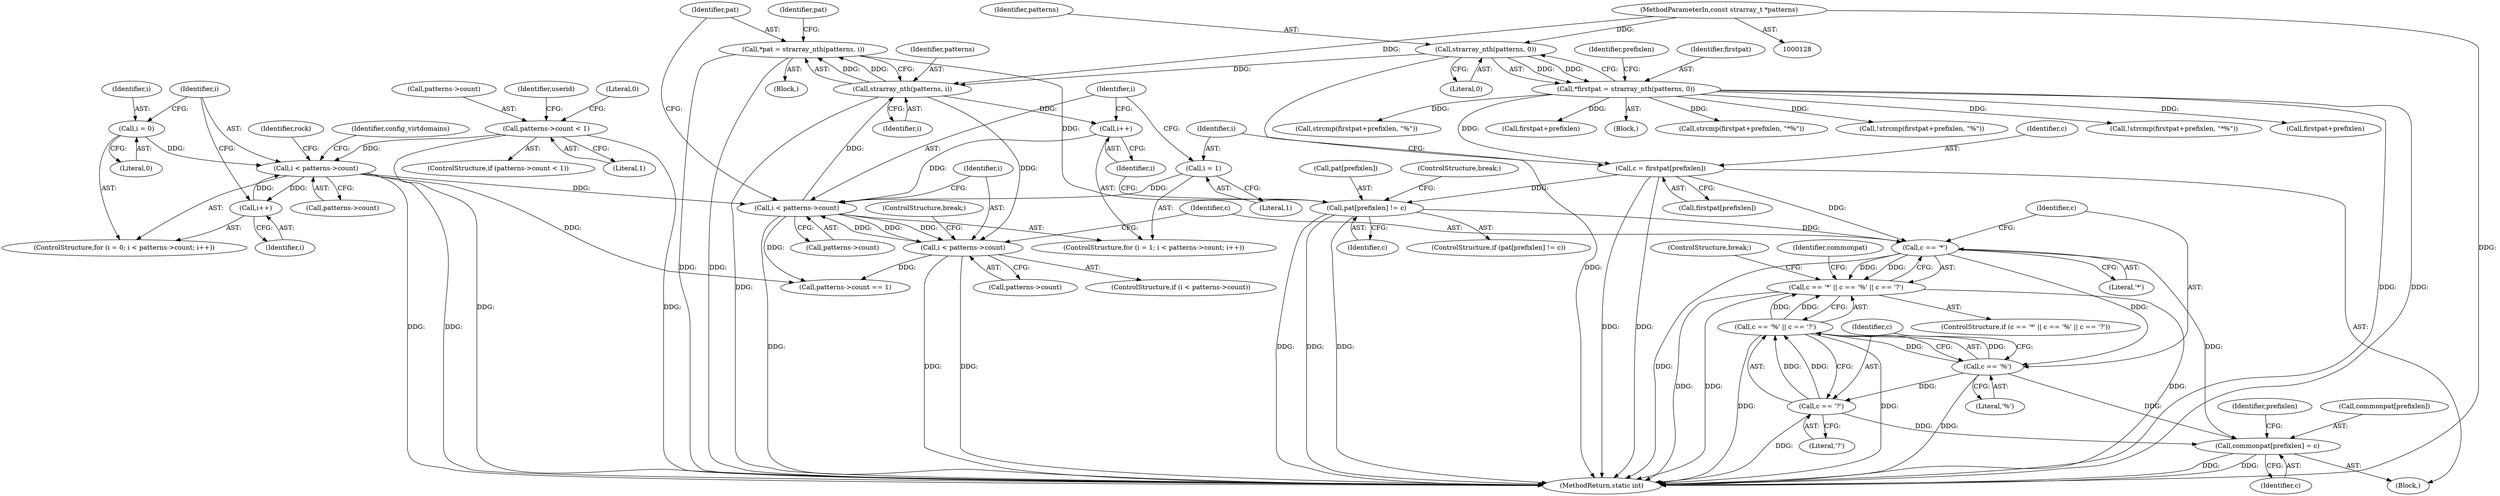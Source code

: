 digraph "0_cyrus-imapd_6bd33275368edfa71ae117de895488584678ac79@array" {
"1000372" [label="(Call,pat[prefixlen] != c)"];
"1000366" [label="(Call,*pat = strarray_nth(patterns, i))"];
"1000368" [label="(Call,strarray_nth(patterns, i))"];
"1000325" [label="(Call,strarray_nth(patterns, 0))"];
"1000130" [label="(MethodParameterIn,const strarray_t *patterns)"];
"1000357" [label="(Call,i < patterns->count)"];
"1000354" [label="(Call,i = 1)"];
"1000362" [label="(Call,i++)"];
"1000193" [label="(Call,i < patterns->count)"];
"1000190" [label="(Call,i = 0)"];
"1000198" [label="(Call,i++)"];
"1000177" [label="(Call,patterns->count < 1)"];
"1000379" [label="(Call,i < patterns->count)"];
"1000348" [label="(Call,c = firstpat[prefixlen])"];
"1000323" [label="(Call,*firstpat = strarray_nth(patterns, 0))"];
"1000387" [label="(Call,c == '*')"];
"1000386" [label="(Call,c == '*' || c == '%' || c == '?')"];
"1000391" [label="(Call,c == '%')"];
"1000390" [label="(Call,c == '%' || c == '?')"];
"1000394" [label="(Call,c == '?')"];
"1000398" [label="(Call,commonpat[prefixlen] = c)"];
"1000204" [label="(Identifier,rock)"];
"1000372" [label="(Call,pat[prefixlen] != c)"];
"1000389" [label="(Literal,'*')"];
"1000176" [label="(ControlStructure,if (patterns->count < 1))"];
"1000362" [label="(Call,i++)"];
"1000193" [label="(Call,i < patterns->count)"];
"1000430" [label="(Call,firstpat+prefixlen)"];
"1000394" [label="(Call,c == '?')"];
"1000198" [label="(Call,i++)"];
"1000387" [label="(Call,c == '*')"];
"1000324" [label="(Identifier,firstpat)"];
"1000323" [label="(Call,*firstpat = strarray_nth(patterns, 0))"];
"1000349" [label="(Identifier,c)"];
"1000330" [label="(Identifier,prefixlen)"];
"1000327" [label="(Literal,0)"];
"1000400" [label="(Identifier,commonpat)"];
"1000353" [label="(ControlStructure,for (i = 1; i < patterns->count; i++))"];
"1000370" [label="(Identifier,i)"];
"1000364" [label="(Block,)"];
"1000373" [label="(Call,pat[prefixlen])"];
"1000189" [label="(ControlStructure,for (i = 0; i < patterns->count; i++))"];
"1000380" [label="(Identifier,i)"];
"1000177" [label="(Call,patterns->count < 1)"];
"1000192" [label="(Literal,0)"];
"1000355" [label="(Identifier,i)"];
"1000195" [label="(Call,patterns->count)"];
"1000374" [label="(Identifier,pat)"];
"1000194" [label="(Identifier,i)"];
"1000178" [label="(Call,patterns->count)"];
"1000392" [label="(Identifier,c)"];
"1000393" [label="(Literal,'%')"];
"1000396" [label="(Literal,'?')"];
"1000356" [label="(Literal,1)"];
"1000388" [label="(Identifier,c)"];
"1000358" [label="(Identifier,i)"];
"1000395" [label="(Identifier,c)"];
"1000367" [label="(Identifier,pat)"];
"1000402" [label="(Identifier,c)"];
"1000190" [label="(Call,i = 0)"];
"1000336" [label="(Identifier,prefixlen)"];
"1000371" [label="(ControlStructure,if (pat[prefixlen] != c))"];
"1000417" [label="(Call,strcmp(firstpat+prefixlen, \"%\"))"];
"1000418" [label="(Call,firstpat+prefixlen)"];
"1000377" [label="(ControlStructure,break;)"];
"1000391" [label="(Call,c == '%')"];
"1000131" [label="(Block,)"];
"1000390" [label="(Call,c == '%' || c == '?')"];
"1000191" [label="(Identifier,i)"];
"1000350" [label="(Call,firstpat[prefixlen])"];
"1000429" [label="(Call,strcmp(firstpat+prefixlen, \"*%\"))"];
"1000337" [label="(Block,)"];
"1000363" [label="(Identifier,i)"];
"1000359" [label="(Call,patterns->count)"];
"1000379" [label="(Call,i < patterns->count)"];
"1000378" [label="(ControlStructure,if (i < patterns->count))"];
"1000397" [label="(ControlStructure,break;)"];
"1000187" [label="(Identifier,userid)"];
"1000384" [label="(ControlStructure,break;)"];
"1000416" [label="(Call,!strcmp(firstpat+prefixlen, \"%\"))"];
"1000183" [label="(Literal,0)"];
"1000398" [label="(Call,commonpat[prefixlen] = c)"];
"1000199" [label="(Identifier,i)"];
"1000772" [label="(MethodReturn,static int)"];
"1000376" [label="(Identifier,c)"];
"1000354" [label="(Call,i = 1)"];
"1000368" [label="(Call,strarray_nth(patterns, i))"];
"1000326" [label="(Identifier,patterns)"];
"1000357" [label="(Call,i < patterns->count)"];
"1000209" [label="(Identifier,config_virtdomains)"];
"1000428" [label="(Call,!strcmp(firstpat+prefixlen, \"*%\"))"];
"1000385" [label="(ControlStructure,if (c == '*' || c == '%' || c == '?'))"];
"1000381" [label="(Call,patterns->count)"];
"1000386" [label="(Call,c == '*' || c == '%' || c == '?')"];
"1000366" [label="(Call,*pat = strarray_nth(patterns, i))"];
"1000348" [label="(Call,c = firstpat[prefixlen])"];
"1000369" [label="(Identifier,patterns)"];
"1000409" [label="(Call,patterns->count == 1)"];
"1000325" [label="(Call,strarray_nth(patterns, 0))"];
"1000181" [label="(Literal,1)"];
"1000399" [label="(Call,commonpat[prefixlen])"];
"1000130" [label="(MethodParameterIn,const strarray_t *patterns)"];
"1000372" -> "1000371"  [label="AST: "];
"1000372" -> "1000376"  [label="CFG: "];
"1000373" -> "1000372"  [label="AST: "];
"1000376" -> "1000372"  [label="AST: "];
"1000377" -> "1000372"  [label="CFG: "];
"1000363" -> "1000372"  [label="CFG: "];
"1000372" -> "1000772"  [label="DDG: "];
"1000372" -> "1000772"  [label="DDG: "];
"1000372" -> "1000772"  [label="DDG: "];
"1000366" -> "1000372"  [label="DDG: "];
"1000348" -> "1000372"  [label="DDG: "];
"1000372" -> "1000387"  [label="DDG: "];
"1000366" -> "1000364"  [label="AST: "];
"1000366" -> "1000368"  [label="CFG: "];
"1000367" -> "1000366"  [label="AST: "];
"1000368" -> "1000366"  [label="AST: "];
"1000374" -> "1000366"  [label="CFG: "];
"1000366" -> "1000772"  [label="DDG: "];
"1000366" -> "1000772"  [label="DDG: "];
"1000368" -> "1000366"  [label="DDG: "];
"1000368" -> "1000366"  [label="DDG: "];
"1000368" -> "1000370"  [label="CFG: "];
"1000369" -> "1000368"  [label="AST: "];
"1000370" -> "1000368"  [label="AST: "];
"1000368" -> "1000772"  [label="DDG: "];
"1000368" -> "1000362"  [label="DDG: "];
"1000325" -> "1000368"  [label="DDG: "];
"1000130" -> "1000368"  [label="DDG: "];
"1000357" -> "1000368"  [label="DDG: "];
"1000368" -> "1000379"  [label="DDG: "];
"1000325" -> "1000323"  [label="AST: "];
"1000325" -> "1000327"  [label="CFG: "];
"1000326" -> "1000325"  [label="AST: "];
"1000327" -> "1000325"  [label="AST: "];
"1000323" -> "1000325"  [label="CFG: "];
"1000325" -> "1000772"  [label="DDG: "];
"1000325" -> "1000323"  [label="DDG: "];
"1000325" -> "1000323"  [label="DDG: "];
"1000130" -> "1000325"  [label="DDG: "];
"1000130" -> "1000128"  [label="AST: "];
"1000130" -> "1000772"  [label="DDG: "];
"1000357" -> "1000353"  [label="AST: "];
"1000357" -> "1000359"  [label="CFG: "];
"1000358" -> "1000357"  [label="AST: "];
"1000359" -> "1000357"  [label="AST: "];
"1000367" -> "1000357"  [label="CFG: "];
"1000380" -> "1000357"  [label="CFG: "];
"1000357" -> "1000772"  [label="DDG: "];
"1000354" -> "1000357"  [label="DDG: "];
"1000362" -> "1000357"  [label="DDG: "];
"1000193" -> "1000357"  [label="DDG: "];
"1000379" -> "1000357"  [label="DDG: "];
"1000357" -> "1000379"  [label="DDG: "];
"1000357" -> "1000379"  [label="DDG: "];
"1000357" -> "1000409"  [label="DDG: "];
"1000354" -> "1000353"  [label="AST: "];
"1000354" -> "1000356"  [label="CFG: "];
"1000355" -> "1000354"  [label="AST: "];
"1000356" -> "1000354"  [label="AST: "];
"1000358" -> "1000354"  [label="CFG: "];
"1000362" -> "1000353"  [label="AST: "];
"1000362" -> "1000363"  [label="CFG: "];
"1000363" -> "1000362"  [label="AST: "];
"1000358" -> "1000362"  [label="CFG: "];
"1000193" -> "1000189"  [label="AST: "];
"1000193" -> "1000195"  [label="CFG: "];
"1000194" -> "1000193"  [label="AST: "];
"1000195" -> "1000193"  [label="AST: "];
"1000204" -> "1000193"  [label="CFG: "];
"1000209" -> "1000193"  [label="CFG: "];
"1000193" -> "1000772"  [label="DDG: "];
"1000193" -> "1000772"  [label="DDG: "];
"1000190" -> "1000193"  [label="DDG: "];
"1000198" -> "1000193"  [label="DDG: "];
"1000177" -> "1000193"  [label="DDG: "];
"1000193" -> "1000198"  [label="DDG: "];
"1000193" -> "1000409"  [label="DDG: "];
"1000190" -> "1000189"  [label="AST: "];
"1000190" -> "1000192"  [label="CFG: "];
"1000191" -> "1000190"  [label="AST: "];
"1000192" -> "1000190"  [label="AST: "];
"1000194" -> "1000190"  [label="CFG: "];
"1000198" -> "1000189"  [label="AST: "];
"1000198" -> "1000199"  [label="CFG: "];
"1000199" -> "1000198"  [label="AST: "];
"1000194" -> "1000198"  [label="CFG: "];
"1000177" -> "1000176"  [label="AST: "];
"1000177" -> "1000181"  [label="CFG: "];
"1000178" -> "1000177"  [label="AST: "];
"1000181" -> "1000177"  [label="AST: "];
"1000183" -> "1000177"  [label="CFG: "];
"1000187" -> "1000177"  [label="CFG: "];
"1000177" -> "1000772"  [label="DDG: "];
"1000177" -> "1000772"  [label="DDG: "];
"1000379" -> "1000378"  [label="AST: "];
"1000379" -> "1000381"  [label="CFG: "];
"1000380" -> "1000379"  [label="AST: "];
"1000381" -> "1000379"  [label="AST: "];
"1000384" -> "1000379"  [label="CFG: "];
"1000388" -> "1000379"  [label="CFG: "];
"1000379" -> "1000772"  [label="DDG: "];
"1000379" -> "1000772"  [label="DDG: "];
"1000379" -> "1000409"  [label="DDG: "];
"1000348" -> "1000337"  [label="AST: "];
"1000348" -> "1000350"  [label="CFG: "];
"1000349" -> "1000348"  [label="AST: "];
"1000350" -> "1000348"  [label="AST: "];
"1000355" -> "1000348"  [label="CFG: "];
"1000348" -> "1000772"  [label="DDG: "];
"1000348" -> "1000772"  [label="DDG: "];
"1000323" -> "1000348"  [label="DDG: "];
"1000348" -> "1000387"  [label="DDG: "];
"1000323" -> "1000131"  [label="AST: "];
"1000324" -> "1000323"  [label="AST: "];
"1000330" -> "1000323"  [label="CFG: "];
"1000323" -> "1000772"  [label="DDG: "];
"1000323" -> "1000772"  [label="DDG: "];
"1000323" -> "1000416"  [label="DDG: "];
"1000323" -> "1000417"  [label="DDG: "];
"1000323" -> "1000418"  [label="DDG: "];
"1000323" -> "1000428"  [label="DDG: "];
"1000323" -> "1000429"  [label="DDG: "];
"1000323" -> "1000430"  [label="DDG: "];
"1000387" -> "1000386"  [label="AST: "];
"1000387" -> "1000389"  [label="CFG: "];
"1000388" -> "1000387"  [label="AST: "];
"1000389" -> "1000387"  [label="AST: "];
"1000392" -> "1000387"  [label="CFG: "];
"1000386" -> "1000387"  [label="CFG: "];
"1000387" -> "1000772"  [label="DDG: "];
"1000387" -> "1000386"  [label="DDG: "];
"1000387" -> "1000386"  [label="DDG: "];
"1000387" -> "1000391"  [label="DDG: "];
"1000387" -> "1000398"  [label="DDG: "];
"1000386" -> "1000385"  [label="AST: "];
"1000386" -> "1000390"  [label="CFG: "];
"1000390" -> "1000386"  [label="AST: "];
"1000397" -> "1000386"  [label="CFG: "];
"1000400" -> "1000386"  [label="CFG: "];
"1000386" -> "1000772"  [label="DDG: "];
"1000386" -> "1000772"  [label="DDG: "];
"1000386" -> "1000772"  [label="DDG: "];
"1000390" -> "1000386"  [label="DDG: "];
"1000390" -> "1000386"  [label="DDG: "];
"1000391" -> "1000390"  [label="AST: "];
"1000391" -> "1000393"  [label="CFG: "];
"1000392" -> "1000391"  [label="AST: "];
"1000393" -> "1000391"  [label="AST: "];
"1000395" -> "1000391"  [label="CFG: "];
"1000390" -> "1000391"  [label="CFG: "];
"1000391" -> "1000772"  [label="DDG: "];
"1000391" -> "1000390"  [label="DDG: "];
"1000391" -> "1000390"  [label="DDG: "];
"1000391" -> "1000394"  [label="DDG: "];
"1000391" -> "1000398"  [label="DDG: "];
"1000390" -> "1000394"  [label="CFG: "];
"1000394" -> "1000390"  [label="AST: "];
"1000390" -> "1000772"  [label="DDG: "];
"1000390" -> "1000772"  [label="DDG: "];
"1000394" -> "1000390"  [label="DDG: "];
"1000394" -> "1000390"  [label="DDG: "];
"1000394" -> "1000396"  [label="CFG: "];
"1000395" -> "1000394"  [label="AST: "];
"1000396" -> "1000394"  [label="AST: "];
"1000394" -> "1000772"  [label="DDG: "];
"1000394" -> "1000398"  [label="DDG: "];
"1000398" -> "1000337"  [label="AST: "];
"1000398" -> "1000402"  [label="CFG: "];
"1000399" -> "1000398"  [label="AST: "];
"1000402" -> "1000398"  [label="AST: "];
"1000336" -> "1000398"  [label="CFG: "];
"1000398" -> "1000772"  [label="DDG: "];
"1000398" -> "1000772"  [label="DDG: "];
}
